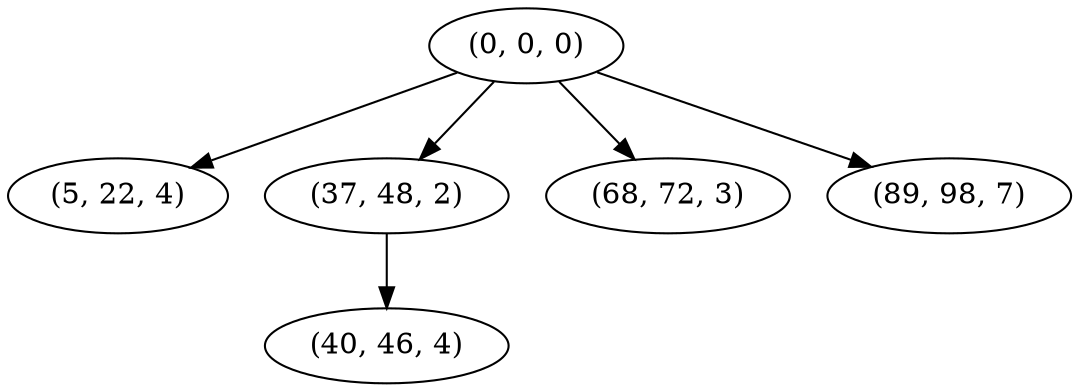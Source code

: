 digraph tree {
    "(0, 0, 0)";
    "(5, 22, 4)";
    "(37, 48, 2)";
    "(40, 46, 4)";
    "(68, 72, 3)";
    "(89, 98, 7)";
    "(0, 0, 0)" -> "(5, 22, 4)";
    "(0, 0, 0)" -> "(37, 48, 2)";
    "(0, 0, 0)" -> "(68, 72, 3)";
    "(0, 0, 0)" -> "(89, 98, 7)";
    "(37, 48, 2)" -> "(40, 46, 4)";
}
